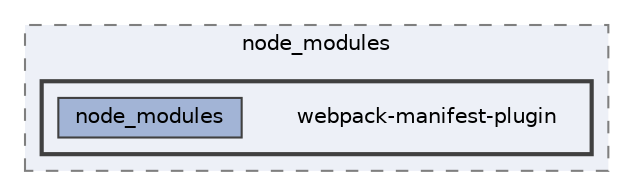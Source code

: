 digraph "pkiclassroomrescheduler/src/main/frontend/node_modules/webpack-manifest-plugin"
{
 // LATEX_PDF_SIZE
  bgcolor="transparent";
  edge [fontname=Helvetica,fontsize=10,labelfontname=Helvetica,labelfontsize=10];
  node [fontname=Helvetica,fontsize=10,shape=box,height=0.2,width=0.4];
  compound=true
  subgraph clusterdir_72953eda66ccb3a2722c28e1c3e6c23b {
    graph [ bgcolor="#edf0f7", pencolor="grey50", label="node_modules", fontname=Helvetica,fontsize=10 style="filled,dashed", URL="dir_72953eda66ccb3a2722c28e1c3e6c23b.html",tooltip=""]
  subgraph clusterdir_bf979f99caf92a9b0929ebe7594edfa5 {
    graph [ bgcolor="#edf0f7", pencolor="grey25", label="", fontname=Helvetica,fontsize=10 style="filled,bold", URL="dir_bf979f99caf92a9b0929ebe7594edfa5.html",tooltip=""]
    dir_bf979f99caf92a9b0929ebe7594edfa5 [shape=plaintext, label="webpack-manifest-plugin"];
  dir_b952f47478b1378d779c6aa75556ee24 [label="node_modules", fillcolor="#a2b4d6", color="grey25", style="filled", URL="dir_b952f47478b1378d779c6aa75556ee24.html",tooltip=""];
  }
  }
}

